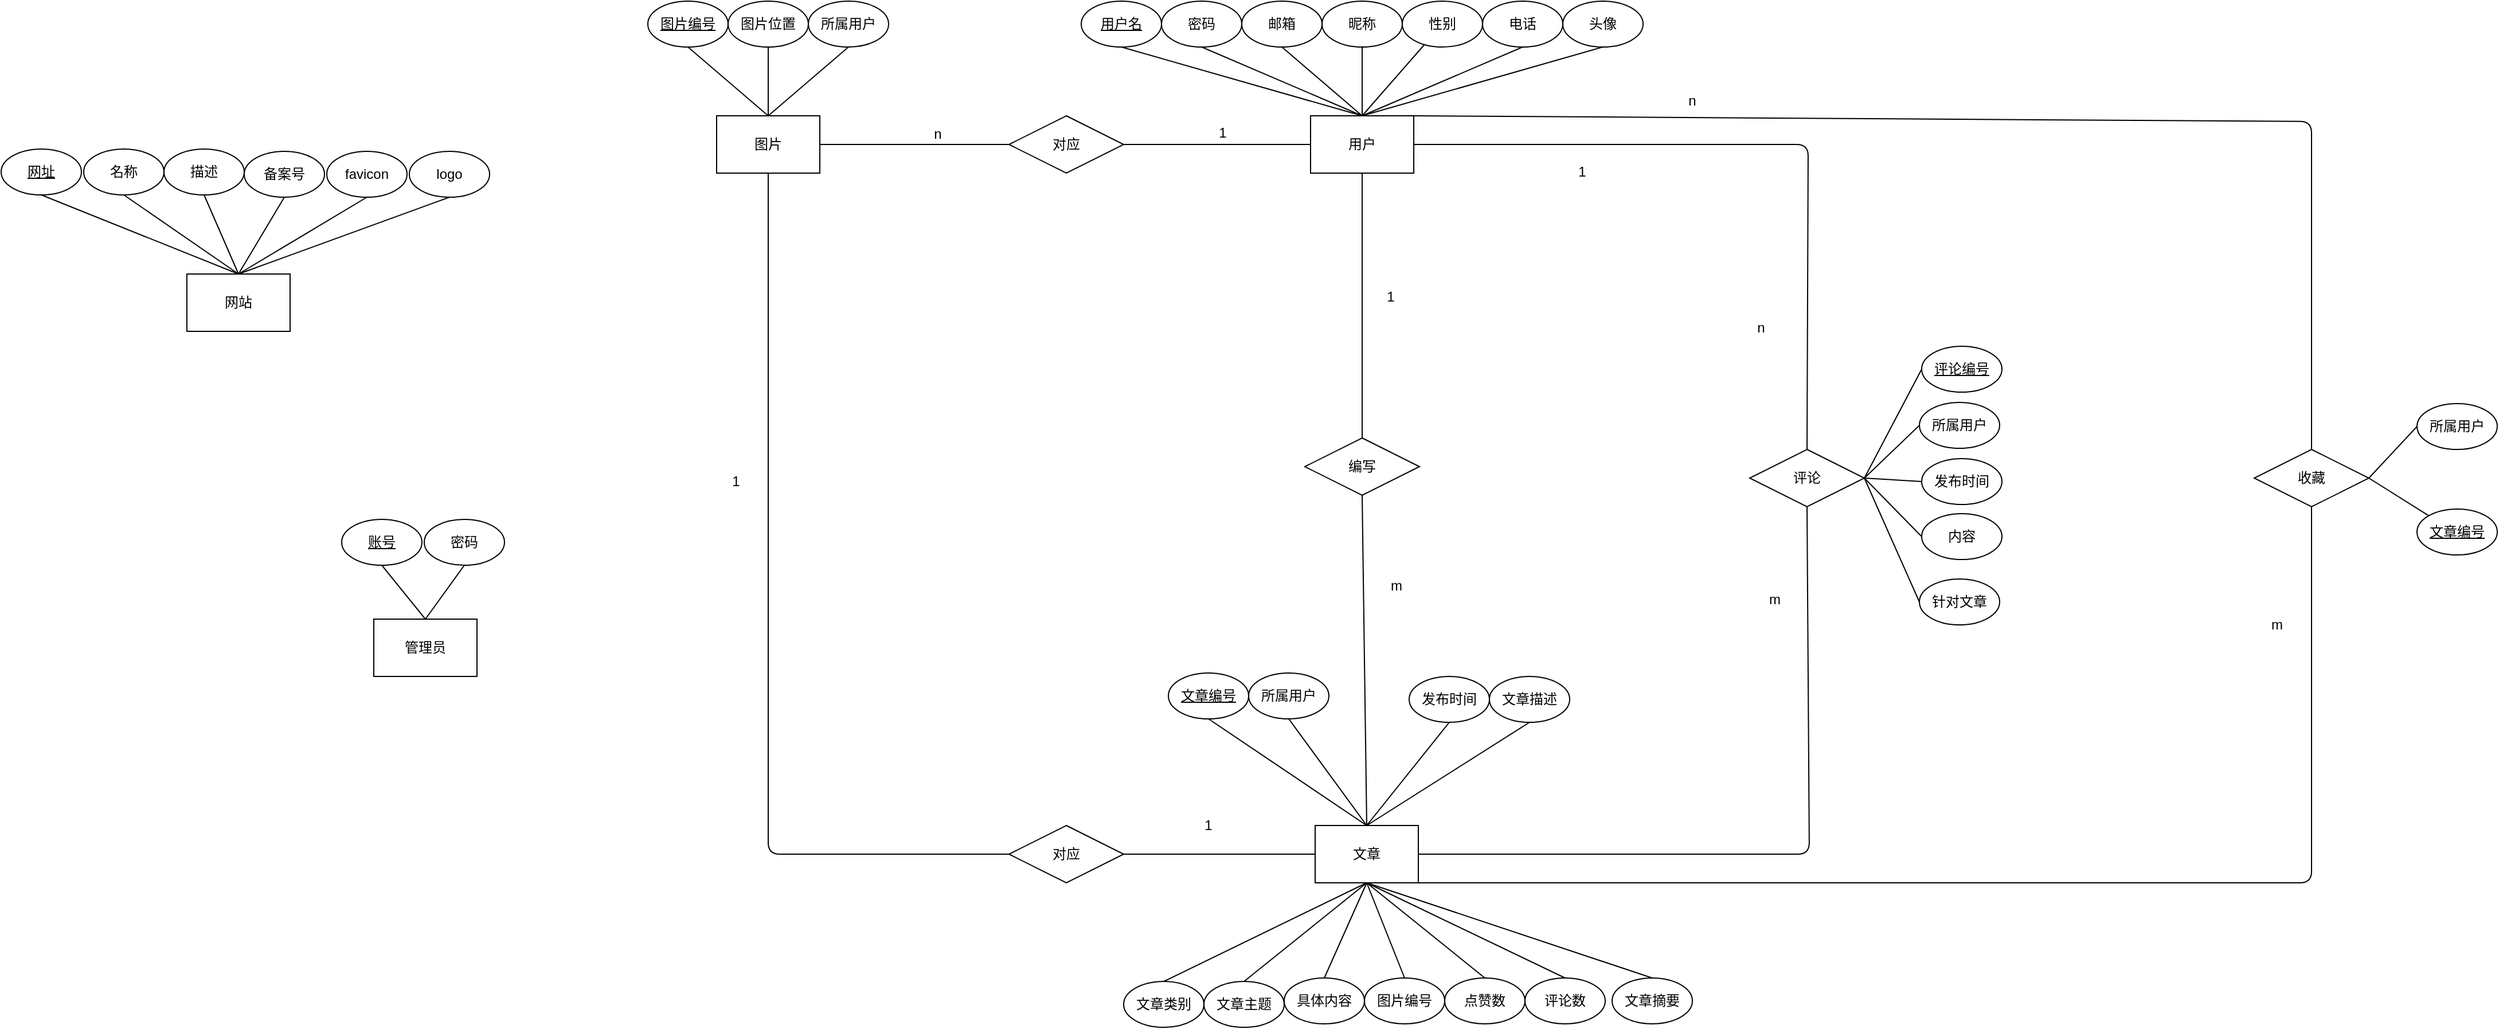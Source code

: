 <mxfile version="14.6.13" type="device"><diagram id="BhmYQbuhWna9o2fbFH_1" name="第 1 页"><mxGraphModel dx="1762" dy="632" grid="0" gridSize="10" guides="1" tooltips="1" connect="1" arrows="1" fold="1" page="0" pageScale="1" pageWidth="827" pageHeight="1169" math="0" shadow="0"><root><mxCell id="0"/><mxCell id="1" parent="0"/><mxCell id="pKhNHPQXECDhOB5ZYkaF-1" value="网站" style="rounded=0;whiteSpace=wrap;html=1;" parent="1" vertex="1"><mxGeometry x="-320" y="308" width="90" height="50" as="geometry"/></mxCell><mxCell id="pKhNHPQXECDhOB5ZYkaF-56" style="edgeStyle=none;rounded=0;orthogonalLoop=1;jettySize=auto;html=1;exitX=0.5;exitY=1;exitDx=0;exitDy=0;entryX=0.5;entryY=0;entryDx=0;entryDy=0;startArrow=none;startFill=0;endArrow=none;endFill=0;" parent="1" source="pKhNHPQXECDhOB5ZYkaF-3" target="pKhNHPQXECDhOB5ZYkaF-10" edge="1"><mxGeometry relative="1" as="geometry"/></mxCell><mxCell id="pKhNHPQXECDhOB5ZYkaF-3" value="文章描述" style="ellipse;whiteSpace=wrap;html=1;" parent="1" vertex="1"><mxGeometry x="816" y="659" width="70" height="40" as="geometry"/></mxCell><mxCell id="pKhNHPQXECDhOB5ZYkaF-117" style="edgeStyle=none;rounded=1;orthogonalLoop=1;jettySize=auto;html=1;exitX=0.5;exitY=1;exitDx=0;exitDy=0;entryX=0;entryY=0.5;entryDx=0;entryDy=0;startArrow=none;startFill=0;endArrow=none;endFill=0;" parent="1" source="pKhNHPQXECDhOB5ZYkaF-7" target="pKhNHPQXECDhOB5ZYkaF-111" edge="1"><mxGeometry relative="1" as="geometry"><Array as="points"><mxPoint x="187" y="814"/></Array></mxGeometry></mxCell><mxCell id="pKhNHPQXECDhOB5ZYkaF-119" style="edgeStyle=none;rounded=1;orthogonalLoop=1;jettySize=auto;html=1;exitX=1;exitY=0.5;exitDx=0;exitDy=0;entryX=0;entryY=0.5;entryDx=0;entryDy=0;startArrow=none;startFill=0;endArrow=none;endFill=0;" parent="1" source="pKhNHPQXECDhOB5ZYkaF-7" target="pKhNHPQXECDhOB5ZYkaF-118" edge="1"><mxGeometry relative="1" as="geometry"/></mxCell><mxCell id="pKhNHPQXECDhOB5ZYkaF-7" value="图片" style="rounded=0;whiteSpace=wrap;html=1;" parent="1" vertex="1"><mxGeometry x="142" y="170" width="90" height="50" as="geometry"/></mxCell><mxCell id="pKhNHPQXECDhOB5ZYkaF-10" value="文章" style="rounded=0;whiteSpace=wrap;html=1;" parent="1" vertex="1"><mxGeometry x="664" y="789" width="90" height="50" as="geometry"/></mxCell><mxCell id="pKhNHPQXECDhOB5ZYkaF-122" style="edgeStyle=none;rounded=1;orthogonalLoop=1;jettySize=auto;html=1;exitX=0.5;exitY=1;exitDx=0;exitDy=0;entryX=0.5;entryY=0;entryDx=0;entryDy=0;startArrow=none;startFill=0;endArrow=none;endFill=0;" parent="1" source="pKhNHPQXECDhOB5ZYkaF-11" target="pKhNHPQXECDhOB5ZYkaF-13" edge="1"><mxGeometry relative="1" as="geometry"/></mxCell><mxCell id="pKhNHPQXECDhOB5ZYkaF-124" style="edgeStyle=none;rounded=1;orthogonalLoop=1;jettySize=auto;html=1;exitX=1;exitY=0.5;exitDx=0;exitDy=0;entryX=0.5;entryY=0;entryDx=0;entryDy=0;startArrow=none;startFill=0;endArrow=none;endFill=0;" parent="1" source="pKhNHPQXECDhOB5ZYkaF-11" target="pKhNHPQXECDhOB5ZYkaF-98" edge="1"><mxGeometry relative="1" as="geometry"><Array as="points"><mxPoint x="1094" y="195"/></Array></mxGeometry></mxCell><mxCell id="pKhNHPQXECDhOB5ZYkaF-126" style="edgeStyle=none;rounded=1;orthogonalLoop=1;jettySize=auto;html=1;exitX=1;exitY=0;exitDx=0;exitDy=0;entryX=0.5;entryY=0;entryDx=0;entryDy=0;startArrow=none;startFill=0;endArrow=none;endFill=0;labelPosition=center;verticalLabelPosition=middle;align=center;verticalAlign=middle;spacing=-5;" parent="1" source="pKhNHPQXECDhOB5ZYkaF-11" target="pKhNHPQXECDhOB5ZYkaF-12" edge="1"><mxGeometry relative="1" as="geometry"><Array as="points"><mxPoint x="1533" y="175"/></Array></mxGeometry></mxCell><mxCell id="pKhNHPQXECDhOB5ZYkaF-11" value="用户" style="rounded=0;whiteSpace=wrap;html=1;" parent="1" vertex="1"><mxGeometry x="660" y="170" width="90" height="50" as="geometry"/></mxCell><mxCell id="pKhNHPQXECDhOB5ZYkaF-127" style="edgeStyle=none;rounded=1;orthogonalLoop=1;jettySize=auto;html=1;exitX=0.5;exitY=1;exitDx=0;exitDy=0;entryX=1;entryY=1;entryDx=0;entryDy=0;startArrow=none;startFill=0;endArrow=none;endFill=0;" parent="1" source="pKhNHPQXECDhOB5ZYkaF-12" target="pKhNHPQXECDhOB5ZYkaF-10" edge="1"><mxGeometry relative="1" as="geometry"><Array as="points"><mxPoint x="1533" y="839"/></Array></mxGeometry></mxCell><mxCell id="pKhNHPQXECDhOB5ZYkaF-152" style="edgeStyle=none;rounded=1;orthogonalLoop=1;jettySize=auto;html=1;exitX=1;exitY=0.5;exitDx=0;exitDy=0;entryX=0;entryY=0.5;entryDx=0;entryDy=0;startArrow=none;startFill=0;endArrow=none;endFill=0;" parent="1" source="pKhNHPQXECDhOB5ZYkaF-12" target="pKhNHPQXECDhOB5ZYkaF-146" edge="1"><mxGeometry relative="1" as="geometry"/></mxCell><mxCell id="pKhNHPQXECDhOB5ZYkaF-153" style="edgeStyle=none;rounded=1;orthogonalLoop=1;jettySize=auto;html=1;exitX=1;exitY=0.5;exitDx=0;exitDy=0;entryX=0;entryY=0;entryDx=0;entryDy=0;startArrow=none;startFill=0;endArrow=none;endFill=0;" parent="1" source="pKhNHPQXECDhOB5ZYkaF-12" target="pKhNHPQXECDhOB5ZYkaF-145" edge="1"><mxGeometry relative="1" as="geometry"/></mxCell><mxCell id="pKhNHPQXECDhOB5ZYkaF-12" value="收藏" style="rhombus;whiteSpace=wrap;html=1;" parent="1" vertex="1"><mxGeometry x="1483" y="461" width="100" height="50" as="geometry"/></mxCell><mxCell id="pKhNHPQXECDhOB5ZYkaF-123" style="edgeStyle=none;rounded=1;orthogonalLoop=1;jettySize=auto;html=1;exitX=0.5;exitY=1;exitDx=0;exitDy=0;entryX=0.5;entryY=0;entryDx=0;entryDy=0;startArrow=none;startFill=0;endArrow=none;endFill=0;" parent="1" source="pKhNHPQXECDhOB5ZYkaF-13" target="pKhNHPQXECDhOB5ZYkaF-10" edge="1"><mxGeometry relative="1" as="geometry"/></mxCell><mxCell id="pKhNHPQXECDhOB5ZYkaF-13" value="编写" style="rhombus;whiteSpace=wrap;html=1;" parent="1" vertex="1"><mxGeometry x="655" y="451" width="100" height="50" as="geometry"/></mxCell><mxCell id="pKhNHPQXECDhOB5ZYkaF-48" style="edgeStyle=none;rounded=0;orthogonalLoop=1;jettySize=auto;html=1;exitX=0.5;exitY=0;exitDx=0;exitDy=0;entryX=0.5;entryY=1;entryDx=0;entryDy=0;startArrow=none;startFill=0;endArrow=none;endFill=0;" parent="1" source="pKhNHPQXECDhOB5ZYkaF-14" target="pKhNHPQXECDhOB5ZYkaF-10" edge="1"><mxGeometry relative="1" as="geometry"/></mxCell><mxCell id="pKhNHPQXECDhOB5ZYkaF-14" value="文章主题" style="ellipse;whiteSpace=wrap;html=1;" parent="1" vertex="1"><mxGeometry x="567" y="925" width="70" height="40" as="geometry"/></mxCell><mxCell id="pKhNHPQXECDhOB5ZYkaF-54" style="edgeStyle=none;rounded=0;orthogonalLoop=1;jettySize=auto;html=1;exitX=0.5;exitY=1;exitDx=0;exitDy=0;entryX=0.5;entryY=0;entryDx=0;entryDy=0;startArrow=none;startFill=0;endArrow=none;endFill=0;" parent="1" source="pKhNHPQXECDhOB5ZYkaF-15" target="pKhNHPQXECDhOB5ZYkaF-10" edge="1"><mxGeometry relative="1" as="geometry"/></mxCell><mxCell id="pKhNHPQXECDhOB5ZYkaF-15" value="发布时间" style="ellipse;whiteSpace=wrap;html=1;" parent="1" vertex="1"><mxGeometry x="746" y="659" width="70" height="40" as="geometry"/></mxCell><mxCell id="pKhNHPQXECDhOB5ZYkaF-60" style="edgeStyle=none;rounded=1;orthogonalLoop=1;jettySize=auto;html=1;exitX=0.5;exitY=0;exitDx=0;exitDy=0;entryX=0.5;entryY=1;entryDx=0;entryDy=0;startArrow=none;startFill=0;endArrow=none;endFill=0;" parent="1" source="pKhNHPQXECDhOB5ZYkaF-16" target="pKhNHPQXECDhOB5ZYkaF-10" edge="1"><mxGeometry relative="1" as="geometry"/></mxCell><mxCell id="pKhNHPQXECDhOB5ZYkaF-16" value="文章类别" style="ellipse;whiteSpace=wrap;html=1;" parent="1" vertex="1"><mxGeometry x="497" y="925" width="70" height="40" as="geometry"/></mxCell><mxCell id="pKhNHPQXECDhOB5ZYkaF-46" style="edgeStyle=none;rounded=0;orthogonalLoop=1;jettySize=auto;html=1;exitX=0.5;exitY=1;exitDx=0;exitDy=0;entryX=0.5;entryY=0;entryDx=0;entryDy=0;startArrow=none;startFill=0;endArrow=none;endFill=0;" parent="1" source="pKhNHPQXECDhOB5ZYkaF-17" target="pKhNHPQXECDhOB5ZYkaF-10" edge="1"><mxGeometry relative="1" as="geometry"/></mxCell><mxCell id="pKhNHPQXECDhOB5ZYkaF-17" value="&lt;u&gt;文章编号&lt;/u&gt;" style="ellipse;whiteSpace=wrap;html=1;" parent="1" vertex="1"><mxGeometry x="536" y="656" width="70" height="40" as="geometry"/></mxCell><mxCell id="pKhNHPQXECDhOB5ZYkaF-49" style="edgeStyle=none;rounded=0;orthogonalLoop=1;jettySize=auto;html=1;exitX=0.5;exitY=1;exitDx=0;exitDy=0;entryX=0.5;entryY=0;entryDx=0;entryDy=0;startArrow=none;startFill=0;endArrow=none;endFill=0;" parent="1" source="pKhNHPQXECDhOB5ZYkaF-18" target="pKhNHPQXECDhOB5ZYkaF-10" edge="1"><mxGeometry relative="1" as="geometry"/></mxCell><mxCell id="pKhNHPQXECDhOB5ZYkaF-18" value="所属用户" style="ellipse;whiteSpace=wrap;html=1;" parent="1" vertex="1"><mxGeometry x="606" y="656" width="70" height="40" as="geometry"/></mxCell><mxCell id="pKhNHPQXECDhOB5ZYkaF-87" style="edgeStyle=none;rounded=1;orthogonalLoop=1;jettySize=auto;html=1;exitX=0.5;exitY=1;exitDx=0;exitDy=0;entryX=0.5;entryY=0;entryDx=0;entryDy=0;startArrow=none;startFill=0;endArrow=none;endFill=0;" parent="1" source="pKhNHPQXECDhOB5ZYkaF-19" target="pKhNHPQXECDhOB5ZYkaF-1" edge="1"><mxGeometry relative="1" as="geometry"/></mxCell><mxCell id="pKhNHPQXECDhOB5ZYkaF-19" value="&lt;u&gt;网址&lt;/u&gt;" style="ellipse;whiteSpace=wrap;html=1;" parent="1" vertex="1"><mxGeometry x="-482" y="199" width="70" height="40" as="geometry"/></mxCell><mxCell id="pKhNHPQXECDhOB5ZYkaF-53" style="edgeStyle=none;rounded=0;orthogonalLoop=1;jettySize=auto;html=1;exitX=0.5;exitY=0;exitDx=0;exitDy=0;entryX=0.5;entryY=1;entryDx=0;entryDy=0;startArrow=none;startFill=0;endArrow=none;endFill=0;" parent="1" source="pKhNHPQXECDhOB5ZYkaF-20" target="pKhNHPQXECDhOB5ZYkaF-10" edge="1"><mxGeometry relative="1" as="geometry"/></mxCell><mxCell id="pKhNHPQXECDhOB5ZYkaF-20" value="图片编号" style="ellipse;whiteSpace=wrap;html=1;" parent="1" vertex="1"><mxGeometry x="707" y="922" width="70" height="40" as="geometry"/></mxCell><mxCell id="pKhNHPQXECDhOB5ZYkaF-50" style="edgeStyle=none;rounded=0;orthogonalLoop=1;jettySize=auto;html=1;exitX=0.5;exitY=0;exitDx=0;exitDy=0;entryX=0.5;entryY=1;entryDx=0;entryDy=0;startArrow=none;startFill=0;endArrow=none;endFill=0;" parent="1" source="pKhNHPQXECDhOB5ZYkaF-21" target="pKhNHPQXECDhOB5ZYkaF-10" edge="1"><mxGeometry relative="1" as="geometry"/></mxCell><mxCell id="pKhNHPQXECDhOB5ZYkaF-21" value="具体内容" style="ellipse;whiteSpace=wrap;html=1;" parent="1" vertex="1"><mxGeometry x="637" y="922" width="70" height="40" as="geometry"/></mxCell><mxCell id="pKhNHPQXECDhOB5ZYkaF-55" style="edgeStyle=none;rounded=0;orthogonalLoop=1;jettySize=auto;html=1;exitX=0.5;exitY=0;exitDx=0;exitDy=0;entryX=0.5;entryY=1;entryDx=0;entryDy=0;startArrow=none;startFill=0;endArrow=none;endFill=0;" parent="1" source="pKhNHPQXECDhOB5ZYkaF-22" target="pKhNHPQXECDhOB5ZYkaF-10" edge="1"><mxGeometry relative="1" as="geometry"/></mxCell><mxCell id="pKhNHPQXECDhOB5ZYkaF-22" value="点赞数" style="ellipse;whiteSpace=wrap;html=1;" parent="1" vertex="1"><mxGeometry x="777" y="922" width="70" height="40" as="geometry"/></mxCell><mxCell id="pKhNHPQXECDhOB5ZYkaF-90" style="edgeStyle=none;rounded=1;orthogonalLoop=1;jettySize=auto;html=1;exitX=0.5;exitY=1;exitDx=0;exitDy=0;entryX=0.5;entryY=0;entryDx=0;entryDy=0;startArrow=none;startFill=0;endArrow=none;endFill=0;" parent="1" source="pKhNHPQXECDhOB5ZYkaF-23" target="pKhNHPQXECDhOB5ZYkaF-1" edge="1"><mxGeometry relative="1" as="geometry"/></mxCell><mxCell id="pKhNHPQXECDhOB5ZYkaF-23" value="名称" style="ellipse;whiteSpace=wrap;html=1;" parent="1" vertex="1"><mxGeometry x="-410" y="199" width="70" height="40" as="geometry"/></mxCell><mxCell id="pKhNHPQXECDhOB5ZYkaF-89" style="edgeStyle=none;rounded=1;orthogonalLoop=1;jettySize=auto;html=1;exitX=0.5;exitY=1;exitDx=0;exitDy=0;entryX=0.5;entryY=0;entryDx=0;entryDy=0;startArrow=none;startFill=0;endArrow=none;endFill=0;" parent="1" source="pKhNHPQXECDhOB5ZYkaF-24" target="pKhNHPQXECDhOB5ZYkaF-1" edge="1"><mxGeometry relative="1" as="geometry"/></mxCell><mxCell id="pKhNHPQXECDhOB5ZYkaF-24" value="描述" style="ellipse;whiteSpace=wrap;html=1;" parent="1" vertex="1"><mxGeometry x="-340" y="199" width="70" height="40" as="geometry"/></mxCell><mxCell id="pKhNHPQXECDhOB5ZYkaF-92" style="edgeStyle=none;rounded=1;orthogonalLoop=1;jettySize=auto;html=1;exitX=0.5;exitY=1;exitDx=0;exitDy=0;entryX=0.5;entryY=0;entryDx=0;entryDy=0;startArrow=none;startFill=0;endArrow=none;endFill=0;" parent="1" source="pKhNHPQXECDhOB5ZYkaF-25" target="pKhNHPQXECDhOB5ZYkaF-1" edge="1"><mxGeometry relative="1" as="geometry"/></mxCell><mxCell id="pKhNHPQXECDhOB5ZYkaF-25" value="logo" style="ellipse;whiteSpace=wrap;html=1;" parent="1" vertex="1"><mxGeometry x="-126" y="201" width="70" height="40" as="geometry"/></mxCell><mxCell id="pKhNHPQXECDhOB5ZYkaF-38" style="edgeStyle=none;rounded=0;orthogonalLoop=1;jettySize=auto;html=1;exitX=0.5;exitY=1;exitDx=0;exitDy=0;entryX=0.5;entryY=0;entryDx=0;entryDy=0;startArrow=none;startFill=0;endArrow=none;endFill=0;" parent="1" source="pKhNHPQXECDhOB5ZYkaF-26" target="pKhNHPQXECDhOB5ZYkaF-11" edge="1"><mxGeometry relative="1" as="geometry"/></mxCell><mxCell id="pKhNHPQXECDhOB5ZYkaF-26" value="昵称" style="ellipse;whiteSpace=wrap;html=1;" parent="1" vertex="1"><mxGeometry x="670" y="70" width="70" height="40" as="geometry"/></mxCell><mxCell id="pKhNHPQXECDhOB5ZYkaF-37" style="edgeStyle=none;rounded=0;orthogonalLoop=1;jettySize=auto;html=1;exitX=0.5;exitY=1;exitDx=0;exitDy=0;entryX=0.5;entryY=0;entryDx=0;entryDy=0;startArrow=none;startFill=0;endArrow=none;endFill=0;" parent="1" source="pKhNHPQXECDhOB5ZYkaF-27" target="pKhNHPQXECDhOB5ZYkaF-11" edge="1"><mxGeometry relative="1" as="geometry"/></mxCell><mxCell id="pKhNHPQXECDhOB5ZYkaF-27" value="邮箱" style="ellipse;whiteSpace=wrap;html=1;" parent="1" vertex="1"><mxGeometry x="600" y="70" width="70" height="40" as="geometry"/></mxCell><mxCell id="pKhNHPQXECDhOB5ZYkaF-36" style="edgeStyle=none;rounded=0;orthogonalLoop=1;jettySize=auto;html=1;exitX=0.5;exitY=1;exitDx=0;exitDy=0;entryX=0.5;entryY=0;entryDx=0;entryDy=0;startArrow=none;startFill=0;endArrow=none;endFill=0;" parent="1" source="pKhNHPQXECDhOB5ZYkaF-28" target="pKhNHPQXECDhOB5ZYkaF-11" edge="1"><mxGeometry relative="1" as="geometry"/></mxCell><mxCell id="pKhNHPQXECDhOB5ZYkaF-28" value="密码" style="ellipse;whiteSpace=wrap;html=1;" parent="1" vertex="1"><mxGeometry x="530" y="70" width="70" height="40" as="geometry"/></mxCell><mxCell id="pKhNHPQXECDhOB5ZYkaF-35" style="rounded=0;orthogonalLoop=1;jettySize=auto;html=1;exitX=0.5;exitY=1;exitDx=0;exitDy=0;startArrow=none;startFill=0;endArrow=none;endFill=0;entryX=0.5;entryY=0;entryDx=0;entryDy=0;" parent="1" source="pKhNHPQXECDhOB5ZYkaF-29" target="pKhNHPQXECDhOB5ZYkaF-11" edge="1"><mxGeometry relative="1" as="geometry"/></mxCell><mxCell id="pKhNHPQXECDhOB5ZYkaF-29" value="&lt;u&gt;用户名&lt;/u&gt;" style="ellipse;whiteSpace=wrap;html=1;" parent="1" vertex="1"><mxGeometry x="460" y="70" width="70" height="40" as="geometry"/></mxCell><mxCell id="pKhNHPQXECDhOB5ZYkaF-39" value="" style="edgeStyle=none;rounded=0;orthogonalLoop=1;jettySize=auto;html=1;startArrow=none;startFill=0;endArrow=none;endFill=0;entryX=0.5;entryY=0;entryDx=0;entryDy=0;" parent="1" source="pKhNHPQXECDhOB5ZYkaF-30" target="pKhNHPQXECDhOB5ZYkaF-11" edge="1"><mxGeometry relative="1" as="geometry"/></mxCell><mxCell id="pKhNHPQXECDhOB5ZYkaF-30" value="性别" style="ellipse;whiteSpace=wrap;html=1;" parent="1" vertex="1"><mxGeometry x="740" y="70" width="70" height="40" as="geometry"/></mxCell><mxCell id="pKhNHPQXECDhOB5ZYkaF-40" style="edgeStyle=none;rounded=0;orthogonalLoop=1;jettySize=auto;html=1;exitX=0.5;exitY=1;exitDx=0;exitDy=0;entryX=0.5;entryY=0;entryDx=0;entryDy=0;startArrow=none;startFill=0;endArrow=none;endFill=0;" parent="1" source="pKhNHPQXECDhOB5ZYkaF-31" target="pKhNHPQXECDhOB5ZYkaF-11" edge="1"><mxGeometry relative="1" as="geometry"/></mxCell><mxCell id="pKhNHPQXECDhOB5ZYkaF-31" value="电话" style="ellipse;whiteSpace=wrap;html=1;" parent="1" vertex="1"><mxGeometry x="810" y="70" width="70" height="40" as="geometry"/></mxCell><mxCell id="pKhNHPQXECDhOB5ZYkaF-41" style="edgeStyle=none;rounded=0;orthogonalLoop=1;jettySize=auto;html=1;exitX=0.5;exitY=1;exitDx=0;exitDy=0;entryX=0.5;entryY=0;entryDx=0;entryDy=0;startArrow=none;startFill=0;endArrow=none;endFill=0;" parent="1" source="pKhNHPQXECDhOB5ZYkaF-32" target="pKhNHPQXECDhOB5ZYkaF-11" edge="1"><mxGeometry relative="1" as="geometry"/></mxCell><mxCell id="pKhNHPQXECDhOB5ZYkaF-32" value="头像" style="ellipse;whiteSpace=wrap;html=1;" parent="1" vertex="1"><mxGeometry x="880" y="70" width="70" height="40" as="geometry"/></mxCell><mxCell id="pKhNHPQXECDhOB5ZYkaF-57" style="edgeStyle=none;rounded=0;orthogonalLoop=1;jettySize=auto;html=1;exitX=0.5;exitY=0;exitDx=0;exitDy=0;entryX=0.5;entryY=1;entryDx=0;entryDy=0;startArrow=none;startFill=0;endArrow=none;endFill=0;" parent="1" source="pKhNHPQXECDhOB5ZYkaF-45" target="pKhNHPQXECDhOB5ZYkaF-10" edge="1"><mxGeometry relative="1" as="geometry"/></mxCell><mxCell id="pKhNHPQXECDhOB5ZYkaF-45" value="评论数" style="ellipse;whiteSpace=wrap;html=1;" parent="1" vertex="1"><mxGeometry x="847" y="922" width="70" height="40" as="geometry"/></mxCell><mxCell id="pKhNHPQXECDhOB5ZYkaF-91" style="edgeStyle=none;rounded=1;orthogonalLoop=1;jettySize=auto;html=1;exitX=0.5;exitY=1;exitDx=0;exitDy=0;entryX=0.5;entryY=0;entryDx=0;entryDy=0;startArrow=none;startFill=0;endArrow=none;endFill=0;" parent="1" source="pKhNHPQXECDhOB5ZYkaF-80" target="pKhNHPQXECDhOB5ZYkaF-1" edge="1"><mxGeometry relative="1" as="geometry"/></mxCell><mxCell id="pKhNHPQXECDhOB5ZYkaF-80" value="favicon" style="ellipse;whiteSpace=wrap;html=1;" parent="1" vertex="1"><mxGeometry x="-198" y="201" width="70" height="40" as="geometry"/></mxCell><mxCell id="pKhNHPQXECDhOB5ZYkaF-88" style="edgeStyle=none;rounded=1;orthogonalLoop=1;jettySize=auto;html=1;exitX=0.5;exitY=1;exitDx=0;exitDy=0;entryX=0.5;entryY=0;entryDx=0;entryDy=0;startArrow=none;startFill=0;endArrow=none;endFill=0;" parent="1" source="pKhNHPQXECDhOB5ZYkaF-81" target="pKhNHPQXECDhOB5ZYkaF-1" edge="1"><mxGeometry relative="1" as="geometry"/></mxCell><mxCell id="pKhNHPQXECDhOB5ZYkaF-81" value="备案号" style="ellipse;whiteSpace=wrap;html=1;" parent="1" vertex="1"><mxGeometry x="-270" y="201" width="70" height="40" as="geometry"/></mxCell><mxCell id="pKhNHPQXECDhOB5ZYkaF-83" value="管理员" style="rounded=0;whiteSpace=wrap;html=1;" parent="1" vertex="1"><mxGeometry x="-157" y="609" width="90" height="50" as="geometry"/></mxCell><mxCell id="pKhNHPQXECDhOB5ZYkaF-97" style="edgeStyle=none;rounded=1;orthogonalLoop=1;jettySize=auto;html=1;exitX=0.5;exitY=1;exitDx=0;exitDy=0;entryX=0.5;entryY=0;entryDx=0;entryDy=0;startArrow=none;startFill=0;endArrow=none;endFill=0;" parent="1" source="pKhNHPQXECDhOB5ZYkaF-93" target="pKhNHPQXECDhOB5ZYkaF-83" edge="1"><mxGeometry relative="1" as="geometry"/></mxCell><mxCell id="pKhNHPQXECDhOB5ZYkaF-93" value="密码" style="ellipse;whiteSpace=wrap;html=1;" parent="1" vertex="1"><mxGeometry x="-113" y="522" width="70" height="40" as="geometry"/></mxCell><mxCell id="pKhNHPQXECDhOB5ZYkaF-96" style="edgeStyle=none;rounded=1;orthogonalLoop=1;jettySize=auto;html=1;exitX=0.5;exitY=1;exitDx=0;exitDy=0;entryX=0.5;entryY=0;entryDx=0;entryDy=0;startArrow=none;startFill=0;endArrow=none;endFill=0;" parent="1" source="pKhNHPQXECDhOB5ZYkaF-94" target="pKhNHPQXECDhOB5ZYkaF-83" edge="1"><mxGeometry relative="1" as="geometry"/></mxCell><mxCell id="pKhNHPQXECDhOB5ZYkaF-94" value="&lt;u&gt;账号&lt;/u&gt;" style="ellipse;whiteSpace=wrap;html=1;" parent="1" vertex="1"><mxGeometry x="-185" y="522" width="70" height="40" as="geometry"/></mxCell><mxCell id="pKhNHPQXECDhOB5ZYkaF-125" style="edgeStyle=none;rounded=1;orthogonalLoop=1;jettySize=auto;html=1;exitX=0.5;exitY=1;exitDx=0;exitDy=0;entryX=1;entryY=0.5;entryDx=0;entryDy=0;startArrow=none;startFill=0;endArrow=none;endFill=0;" parent="1" source="pKhNHPQXECDhOB5ZYkaF-98" target="pKhNHPQXECDhOB5ZYkaF-10" edge="1"><mxGeometry relative="1" as="geometry"><Array as="points"><mxPoint x="1095" y="814"/></Array></mxGeometry></mxCell><mxCell id="pKhNHPQXECDhOB5ZYkaF-157" style="edgeStyle=none;rounded=1;orthogonalLoop=1;jettySize=auto;html=1;exitX=1;exitY=0.5;exitDx=0;exitDy=0;entryX=0;entryY=0.5;entryDx=0;entryDy=0;startArrow=none;startFill=0;endArrow=none;endFill=0;" parent="1" source="pKhNHPQXECDhOB5ZYkaF-98" target="pKhNHPQXECDhOB5ZYkaF-131" edge="1"><mxGeometry relative="1" as="geometry"/></mxCell><mxCell id="pKhNHPQXECDhOB5ZYkaF-98" value="评论" style="rhombus;whiteSpace=wrap;html=1;" parent="1" vertex="1"><mxGeometry x="1043" y="461" width="100" height="50" as="geometry"/></mxCell><mxCell id="pKhNHPQXECDhOB5ZYkaF-114" style="edgeStyle=none;rounded=1;orthogonalLoop=1;jettySize=auto;html=1;exitX=0.5;exitY=1;exitDx=0;exitDy=0;entryX=0.5;entryY=0;entryDx=0;entryDy=0;startArrow=none;startFill=0;endArrow=none;endFill=0;" parent="1" source="pKhNHPQXECDhOB5ZYkaF-101" target="pKhNHPQXECDhOB5ZYkaF-7" edge="1"><mxGeometry relative="1" as="geometry"/></mxCell><mxCell id="pKhNHPQXECDhOB5ZYkaF-101" value="&lt;u&gt;图片编号&lt;/u&gt;" style="ellipse;whiteSpace=wrap;html=1;" parent="1" vertex="1"><mxGeometry x="82" y="70" width="70" height="40" as="geometry"/></mxCell><mxCell id="pKhNHPQXECDhOB5ZYkaF-115" style="edgeStyle=none;rounded=1;orthogonalLoop=1;jettySize=auto;html=1;exitX=0.5;exitY=1;exitDx=0;exitDy=0;entryX=0.5;entryY=0;entryDx=0;entryDy=0;startArrow=none;startFill=0;endArrow=none;endFill=0;" parent="1" source="pKhNHPQXECDhOB5ZYkaF-102" target="pKhNHPQXECDhOB5ZYkaF-7" edge="1"><mxGeometry relative="1" as="geometry"/></mxCell><mxCell id="pKhNHPQXECDhOB5ZYkaF-102" value="图片位置" style="ellipse;whiteSpace=wrap;html=1;" parent="1" vertex="1"><mxGeometry x="152" y="70" width="70" height="40" as="geometry"/></mxCell><mxCell id="pKhNHPQXECDhOB5ZYkaF-116" style="edgeStyle=none;rounded=1;orthogonalLoop=1;jettySize=auto;html=1;exitX=0.5;exitY=1;exitDx=0;exitDy=0;entryX=0.5;entryY=0;entryDx=0;entryDy=0;startArrow=none;startFill=0;endArrow=none;endFill=0;" parent="1" source="pKhNHPQXECDhOB5ZYkaF-103" target="pKhNHPQXECDhOB5ZYkaF-7" edge="1"><mxGeometry relative="1" as="geometry"/></mxCell><mxCell id="pKhNHPQXECDhOB5ZYkaF-103" value="所属用户" style="ellipse;whiteSpace=wrap;html=1;" parent="1" vertex="1"><mxGeometry x="222" y="70" width="70" height="40" as="geometry"/></mxCell><mxCell id="pKhNHPQXECDhOB5ZYkaF-113" style="edgeStyle=none;rounded=1;orthogonalLoop=1;jettySize=auto;html=1;exitX=1;exitY=0.5;exitDx=0;exitDy=0;entryX=0;entryY=0.5;entryDx=0;entryDy=0;startArrow=none;startFill=0;endArrow=none;endFill=0;" parent="1" source="pKhNHPQXECDhOB5ZYkaF-111" target="pKhNHPQXECDhOB5ZYkaF-10" edge="1"><mxGeometry relative="1" as="geometry"/></mxCell><mxCell id="pKhNHPQXECDhOB5ZYkaF-111" value="对应" style="rhombus;whiteSpace=wrap;html=1;" parent="1" vertex="1"><mxGeometry x="397" y="789" width="100" height="50" as="geometry"/></mxCell><mxCell id="pKhNHPQXECDhOB5ZYkaF-120" style="edgeStyle=none;rounded=1;orthogonalLoop=1;jettySize=auto;html=1;exitX=1;exitY=0.5;exitDx=0;exitDy=0;entryX=0;entryY=0.5;entryDx=0;entryDy=0;startArrow=none;startFill=0;endArrow=none;endFill=0;" parent="1" source="pKhNHPQXECDhOB5ZYkaF-118" target="pKhNHPQXECDhOB5ZYkaF-11" edge="1"><mxGeometry relative="1" as="geometry"/></mxCell><mxCell id="pKhNHPQXECDhOB5ZYkaF-118" value="对应" style="rhombus;whiteSpace=wrap;html=1;" parent="1" vertex="1"><mxGeometry x="397" y="170" width="100" height="50" as="geometry"/></mxCell><mxCell id="pKhNHPQXECDhOB5ZYkaF-159" style="edgeStyle=none;rounded=1;orthogonalLoop=1;jettySize=auto;html=1;exitX=0;exitY=0.5;exitDx=0;exitDy=0;entryX=1;entryY=0.5;entryDx=0;entryDy=0;startArrow=none;startFill=0;endArrow=none;endFill=0;" parent="1" source="pKhNHPQXECDhOB5ZYkaF-128" target="pKhNHPQXECDhOB5ZYkaF-98" edge="1"><mxGeometry relative="1" as="geometry"/></mxCell><mxCell id="pKhNHPQXECDhOB5ZYkaF-128" value="内容" style="ellipse;whiteSpace=wrap;html=1;" parent="1" vertex="1"><mxGeometry x="1193" y="517" width="70" height="40" as="geometry"/></mxCell><mxCell id="pKhNHPQXECDhOB5ZYkaF-158" style="edgeStyle=none;rounded=1;orthogonalLoop=1;jettySize=auto;html=1;exitX=0;exitY=0.5;exitDx=0;exitDy=0;entryX=1;entryY=0.5;entryDx=0;entryDy=0;startArrow=none;startFill=0;endArrow=none;endFill=0;" parent="1" source="pKhNHPQXECDhOB5ZYkaF-129" target="pKhNHPQXECDhOB5ZYkaF-98" edge="1"><mxGeometry relative="1" as="geometry"/></mxCell><mxCell id="pKhNHPQXECDhOB5ZYkaF-129" value="针对文章" style="ellipse;whiteSpace=wrap;html=1;" parent="1" vertex="1"><mxGeometry x="1191" y="574" width="70" height="40" as="geometry"/></mxCell><mxCell id="pKhNHPQXECDhOB5ZYkaF-160" style="edgeStyle=none;rounded=1;orthogonalLoop=1;jettySize=auto;html=1;exitX=0;exitY=0.5;exitDx=0;exitDy=0;entryX=1;entryY=0.5;entryDx=0;entryDy=0;startArrow=none;startFill=0;endArrow=none;endFill=0;" parent="1" source="pKhNHPQXECDhOB5ZYkaF-130" target="pKhNHPQXECDhOB5ZYkaF-98" edge="1"><mxGeometry relative="1" as="geometry"/></mxCell><mxCell id="pKhNHPQXECDhOB5ZYkaF-130" value="发布时间" style="ellipse;whiteSpace=wrap;html=1;" parent="1" vertex="1"><mxGeometry x="1193" y="469" width="70" height="40" as="geometry"/></mxCell><mxCell id="pKhNHPQXECDhOB5ZYkaF-131" value="评论编号" style="ellipse;whiteSpace=wrap;html=1;fontStyle=4" parent="1" vertex="1"><mxGeometry x="1193" y="371" width="70" height="40" as="geometry"/></mxCell><mxCell id="pKhNHPQXECDhOB5ZYkaF-161" style="edgeStyle=none;rounded=1;orthogonalLoop=1;jettySize=auto;html=1;exitX=0;exitY=0.5;exitDx=0;exitDy=0;entryX=1;entryY=0.5;entryDx=0;entryDy=0;startArrow=none;startFill=0;endArrow=none;endFill=0;" parent="1" source="pKhNHPQXECDhOB5ZYkaF-132" target="pKhNHPQXECDhOB5ZYkaF-98" edge="1"><mxGeometry relative="1" as="geometry"/></mxCell><mxCell id="pKhNHPQXECDhOB5ZYkaF-132" value="所属用户" style="ellipse;whiteSpace=wrap;html=1;" parent="1" vertex="1"><mxGeometry x="1191" y="420" width="70" height="40" as="geometry"/></mxCell><mxCell id="pKhNHPQXECDhOB5ZYkaF-145" value="文章编号" style="ellipse;whiteSpace=wrap;html=1;fontStyle=4" parent="1" vertex="1"><mxGeometry x="1625" y="513" width="70" height="40" as="geometry"/></mxCell><mxCell id="pKhNHPQXECDhOB5ZYkaF-146" value="所属用户&lt;span style=&quot;color: rgba(0 , 0 , 0 , 0) ; font-family: monospace ; font-size: 0px&quot;&gt;%3CmxGraphModel%3E%3Croot%3E%3CmxCell%20id%3D%220%22%2F%3E%3CmxCell%20id%3D%221%22%20parent%3D%220%22%2F%3E%3CmxCell%20id%3D%222%22%20value%3D%22%E5%86%85%E5%AE%B9%22%20style%3D%22ellipse%3BwhiteSpace%3Dwrap%3Bhtml%3D1%3B%22%20vertex%3D%221%22%20parent%3D%221%22%3E%3CmxGeometry%20x%3D%221166%22%20y%3D%22373%22%20width%3D%2270%22%20height%3D%2240%22%20as%3D%22geometry%22%2F%3E%3C%2FmxCell%3E%3C%2Froot%3E%3C%2FmxGraphModel%3E&lt;/span&gt;" style="ellipse;whiteSpace=wrap;html=1;" parent="1" vertex="1"><mxGeometry x="1625" y="421" width="70" height="40" as="geometry"/></mxCell><mxCell id="pKhNHPQXECDhOB5ZYkaF-162" value="n" style="text;html=1;strokeColor=none;fillColor=none;align=center;verticalAlign=middle;whiteSpace=wrap;rounded=0;" parent="1" vertex="1"><mxGeometry x="1033" y="345" width="40" height="20" as="geometry"/></mxCell><mxCell id="pKhNHPQXECDhOB5ZYkaF-163" value="n" style="text;html=1;strokeColor=none;fillColor=none;align=center;verticalAlign=middle;whiteSpace=wrap;rounded=0;" parent="1" vertex="1"><mxGeometry x="973" y="147" width="40" height="20" as="geometry"/></mxCell><mxCell id="pKhNHPQXECDhOB5ZYkaF-164" value="n" style="text;html=1;strokeColor=none;fillColor=none;align=center;verticalAlign=middle;whiteSpace=wrap;rounded=0;" parent="1" vertex="1"><mxGeometry x="315" y="176" width="40" height="20" as="geometry"/></mxCell><mxCell id="pKhNHPQXECDhOB5ZYkaF-165" value="m" style="text;html=1;strokeColor=none;fillColor=none;align=center;verticalAlign=middle;whiteSpace=wrap;rounded=0;" parent="1" vertex="1"><mxGeometry x="715" y="570" width="40" height="20" as="geometry"/></mxCell><mxCell id="pKhNHPQXECDhOB5ZYkaF-166" value="1" style="text;html=1;strokeColor=none;fillColor=none;align=center;verticalAlign=middle;whiteSpace=wrap;rounded=0;" parent="1" vertex="1"><mxGeometry x="710" y="318" width="40" height="20" as="geometry"/></mxCell><mxCell id="pKhNHPQXECDhOB5ZYkaF-167" value="1" style="text;html=1;strokeColor=none;fillColor=none;align=center;verticalAlign=middle;whiteSpace=wrap;rounded=0;" parent="1" vertex="1"><mxGeometry x="877" y="209" width="40" height="20" as="geometry"/></mxCell><mxCell id="pKhNHPQXECDhOB5ZYkaF-168" value="1" style="text;html=1;strokeColor=none;fillColor=none;align=center;verticalAlign=middle;whiteSpace=wrap;rounded=0;" parent="1" vertex="1"><mxGeometry x="551" y="779" width="40" height="20" as="geometry"/></mxCell><mxCell id="pKhNHPQXECDhOB5ZYkaF-169" value="1" style="text;html=1;strokeColor=none;fillColor=none;align=center;verticalAlign=middle;whiteSpace=wrap;rounded=0;" parent="1" vertex="1"><mxGeometry x="139" y="479" width="40" height="20" as="geometry"/></mxCell><mxCell id="pKhNHPQXECDhOB5ZYkaF-178" value="m" style="text;html=1;strokeColor=none;fillColor=none;align=center;verticalAlign=middle;whiteSpace=wrap;rounded=0;" parent="1" vertex="1"><mxGeometry x="1045" y="582" width="40" height="20" as="geometry"/></mxCell><mxCell id="pKhNHPQXECDhOB5ZYkaF-179" value="m" style="text;html=1;strokeColor=none;fillColor=none;align=center;verticalAlign=middle;whiteSpace=wrap;rounded=0;" parent="1" vertex="1"><mxGeometry x="1483" y="604" width="40" height="20" as="geometry"/></mxCell><mxCell id="mNFu9Tx8ZdIPxDz427qQ-1" value="1" style="text;html=1;align=center;verticalAlign=middle;resizable=0;points=[];autosize=1;strokeColor=none;" parent="1" vertex="1"><mxGeometry x="575" y="176" width="16" height="18" as="geometry"/></mxCell><mxCell id="mNFu9Tx8ZdIPxDz427qQ-2" value="文章摘要" style="ellipse;whiteSpace=wrap;html=1;" parent="1" vertex="1"><mxGeometry x="923" y="922" width="70" height="40" as="geometry"/></mxCell><mxCell id="mNFu9Tx8ZdIPxDz427qQ-3" style="edgeStyle=none;rounded=0;orthogonalLoop=1;jettySize=auto;html=1;exitX=0.5;exitY=0;exitDx=0;exitDy=0;entryX=0.5;entryY=1;entryDx=0;entryDy=0;startArrow=none;startFill=0;endArrow=none;endFill=0;" parent="1" source="mNFu9Tx8ZdIPxDz427qQ-2" target="pKhNHPQXECDhOB5ZYkaF-10" edge="1"><mxGeometry relative="1" as="geometry"><mxPoint x="928" y="922" as="sourcePoint"/><mxPoint x="755" y="839" as="targetPoint"/></mxGeometry></mxCell></root></mxGraphModel></diagram></mxfile>